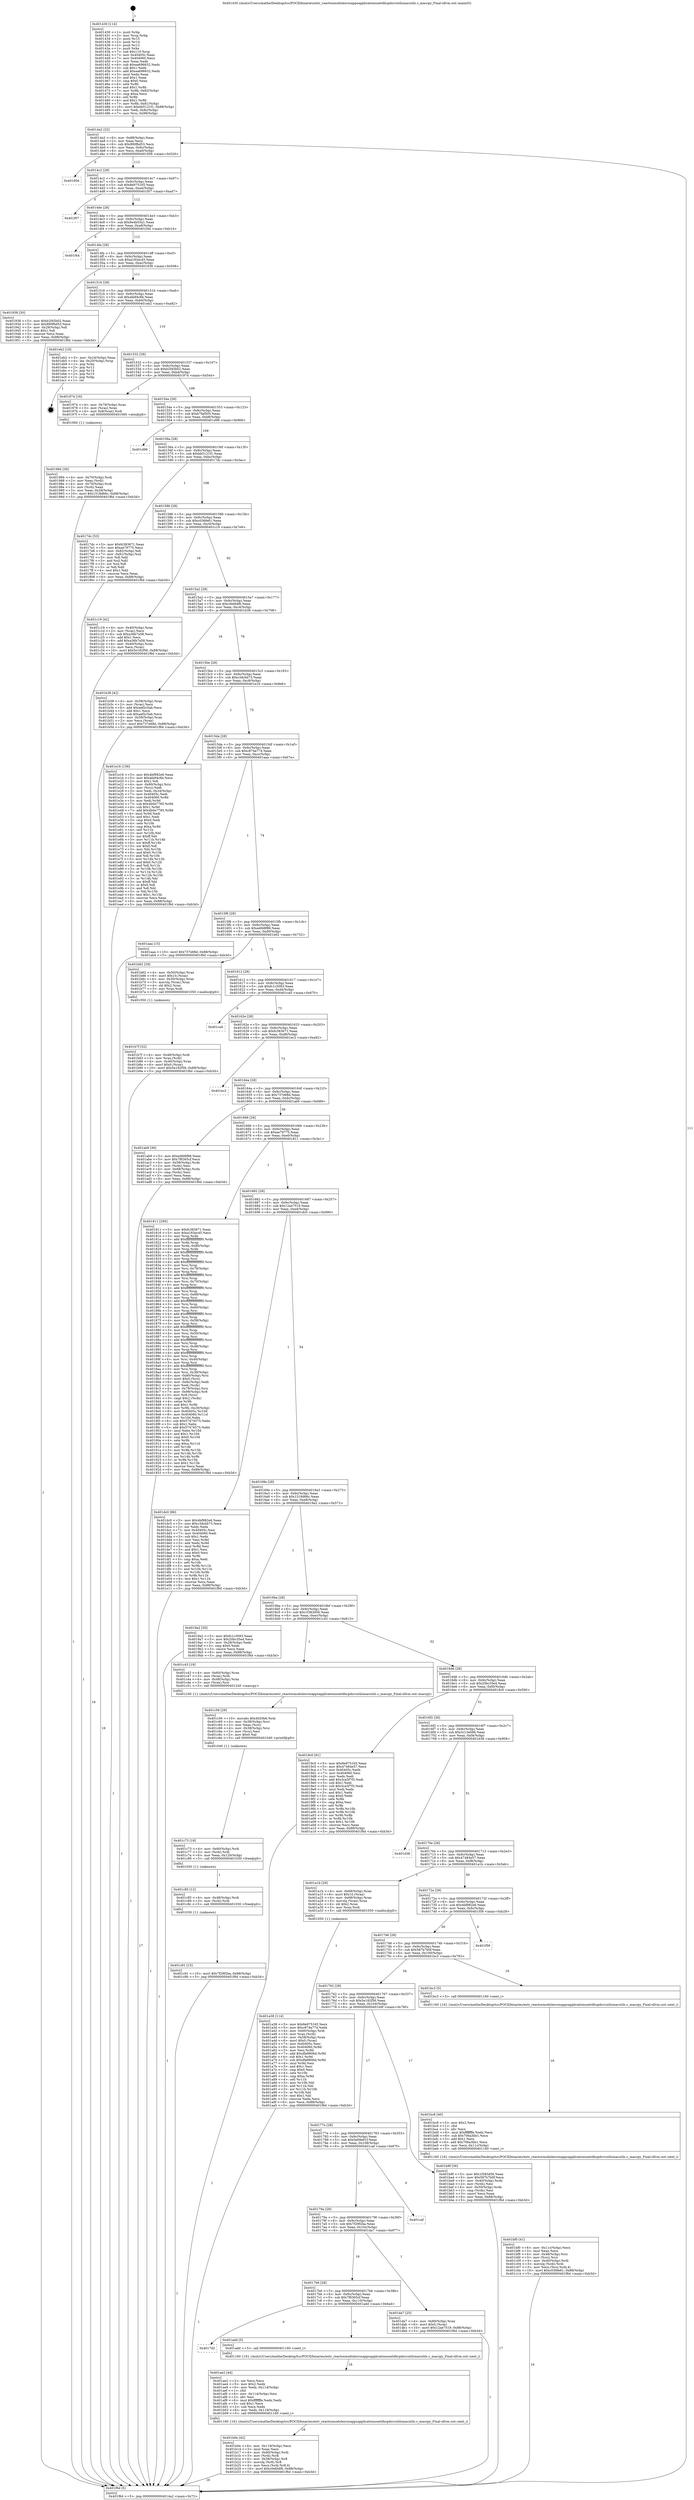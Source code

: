 digraph "0x401430" {
  label = "0x401430 (/mnt/c/Users/mathe/Desktop/tcc/POCII/binaries/extr_reactosmodulesrosappsapplicationsnetdhcpdsrcutilsmacutils.c_maccpy_Final-ollvm.out::main(0))"
  labelloc = "t"
  node[shape=record]

  Entry [label="",width=0.3,height=0.3,shape=circle,fillcolor=black,style=filled]
  "0x4014a2" [label="{
     0x4014a2 [32]\l
     | [instrs]\l
     &nbsp;&nbsp;0x4014a2 \<+6\>: mov -0x88(%rbp),%eax\l
     &nbsp;&nbsp;0x4014a8 \<+2\>: mov %eax,%ecx\l
     &nbsp;&nbsp;0x4014aa \<+6\>: sub $0x890fbd53,%ecx\l
     &nbsp;&nbsp;0x4014b0 \<+6\>: mov %eax,-0x9c(%rbp)\l
     &nbsp;&nbsp;0x4014b6 \<+6\>: mov %ecx,-0xa0(%rbp)\l
     &nbsp;&nbsp;0x4014bc \<+6\>: je 0000000000401956 \<main+0x526\>\l
  }"]
  "0x401956" [label="{
     0x401956\l
  }", style=dashed]
  "0x4014c2" [label="{
     0x4014c2 [28]\l
     | [instrs]\l
     &nbsp;&nbsp;0x4014c2 \<+5\>: jmp 00000000004014c7 \<main+0x97\>\l
     &nbsp;&nbsp;0x4014c7 \<+6\>: mov -0x9c(%rbp),%eax\l
     &nbsp;&nbsp;0x4014cd \<+5\>: sub $0x8e975165,%eax\l
     &nbsp;&nbsp;0x4014d2 \<+6\>: mov %eax,-0xa4(%rbp)\l
     &nbsp;&nbsp;0x4014d8 \<+6\>: je 0000000000401f07 \<main+0xad7\>\l
  }"]
  Exit [label="",width=0.3,height=0.3,shape=circle,fillcolor=black,style=filled,peripheries=2]
  "0x401f07" [label="{
     0x401f07\l
  }", style=dashed]
  "0x4014de" [label="{
     0x4014de [28]\l
     | [instrs]\l
     &nbsp;&nbsp;0x4014de \<+5\>: jmp 00000000004014e3 \<main+0xb3\>\l
     &nbsp;&nbsp;0x4014e3 \<+6\>: mov -0x9c(%rbp),%eax\l
     &nbsp;&nbsp;0x4014e9 \<+5\>: sub $0x9e4b55a1,%eax\l
     &nbsp;&nbsp;0x4014ee \<+6\>: mov %eax,-0xa8(%rbp)\l
     &nbsp;&nbsp;0x4014f4 \<+6\>: je 0000000000401f44 \<main+0xb14\>\l
  }"]
  "0x401c91" [label="{
     0x401c91 [15]\l
     | [instrs]\l
     &nbsp;&nbsp;0x401c91 \<+10\>: movl $0x7f29f2ba,-0x88(%rbp)\l
     &nbsp;&nbsp;0x401c9b \<+5\>: jmp 0000000000401f6d \<main+0xb3d\>\l
  }"]
  "0x401f44" [label="{
     0x401f44\l
  }", style=dashed]
  "0x4014fa" [label="{
     0x4014fa [28]\l
     | [instrs]\l
     &nbsp;&nbsp;0x4014fa \<+5\>: jmp 00000000004014ff \<main+0xcf\>\l
     &nbsp;&nbsp;0x4014ff \<+6\>: mov -0x9c(%rbp),%eax\l
     &nbsp;&nbsp;0x401505 \<+5\>: sub $0xa183ac45,%eax\l
     &nbsp;&nbsp;0x40150a \<+6\>: mov %eax,-0xac(%rbp)\l
     &nbsp;&nbsp;0x401510 \<+6\>: je 0000000000401938 \<main+0x508\>\l
  }"]
  "0x401c85" [label="{
     0x401c85 [12]\l
     | [instrs]\l
     &nbsp;&nbsp;0x401c85 \<+4\>: mov -0x48(%rbp),%rdi\l
     &nbsp;&nbsp;0x401c89 \<+3\>: mov (%rdi),%rdi\l
     &nbsp;&nbsp;0x401c8c \<+5\>: call 0000000000401030 \<free@plt\>\l
     | [calls]\l
     &nbsp;&nbsp;0x401030 \{1\} (unknown)\l
  }"]
  "0x401938" [label="{
     0x401938 [30]\l
     | [instrs]\l
     &nbsp;&nbsp;0x401938 \<+5\>: mov $0xb2f45b02,%eax\l
     &nbsp;&nbsp;0x40193d \<+5\>: mov $0x890fbd53,%ecx\l
     &nbsp;&nbsp;0x401942 \<+3\>: mov -0x29(%rbp),%dl\l
     &nbsp;&nbsp;0x401945 \<+3\>: test $0x1,%dl\l
     &nbsp;&nbsp;0x401948 \<+3\>: cmovne %ecx,%eax\l
     &nbsp;&nbsp;0x40194b \<+6\>: mov %eax,-0x88(%rbp)\l
     &nbsp;&nbsp;0x401951 \<+5\>: jmp 0000000000401f6d \<main+0xb3d\>\l
  }"]
  "0x401516" [label="{
     0x401516 [28]\l
     | [instrs]\l
     &nbsp;&nbsp;0x401516 \<+5\>: jmp 000000000040151b \<main+0xeb\>\l
     &nbsp;&nbsp;0x40151b \<+6\>: mov -0x9c(%rbp),%eax\l
     &nbsp;&nbsp;0x401521 \<+5\>: sub $0xafa94c6b,%eax\l
     &nbsp;&nbsp;0x401526 \<+6\>: mov %eax,-0xb0(%rbp)\l
     &nbsp;&nbsp;0x40152c \<+6\>: je 0000000000401eb2 \<main+0xa82\>\l
  }"]
  "0x401c73" [label="{
     0x401c73 [18]\l
     | [instrs]\l
     &nbsp;&nbsp;0x401c73 \<+4\>: mov -0x60(%rbp),%rdi\l
     &nbsp;&nbsp;0x401c77 \<+3\>: mov (%rdi),%rdi\l
     &nbsp;&nbsp;0x401c7a \<+6\>: mov %eax,-0x120(%rbp)\l
     &nbsp;&nbsp;0x401c80 \<+5\>: call 0000000000401030 \<free@plt\>\l
     | [calls]\l
     &nbsp;&nbsp;0x401030 \{1\} (unknown)\l
  }"]
  "0x401eb2" [label="{
     0x401eb2 [16]\l
     | [instrs]\l
     &nbsp;&nbsp;0x401eb2 \<+3\>: mov -0x24(%rbp),%eax\l
     &nbsp;&nbsp;0x401eb5 \<+4\>: lea -0x20(%rbp),%rsp\l
     &nbsp;&nbsp;0x401eb9 \<+1\>: pop %rbx\l
     &nbsp;&nbsp;0x401eba \<+2\>: pop %r12\l
     &nbsp;&nbsp;0x401ebc \<+2\>: pop %r14\l
     &nbsp;&nbsp;0x401ebe \<+2\>: pop %r15\l
     &nbsp;&nbsp;0x401ec0 \<+1\>: pop %rbp\l
     &nbsp;&nbsp;0x401ec1 \<+1\>: ret\l
  }"]
  "0x401532" [label="{
     0x401532 [28]\l
     | [instrs]\l
     &nbsp;&nbsp;0x401532 \<+5\>: jmp 0000000000401537 \<main+0x107\>\l
     &nbsp;&nbsp;0x401537 \<+6\>: mov -0x9c(%rbp),%eax\l
     &nbsp;&nbsp;0x40153d \<+5\>: sub $0xb2f45b02,%eax\l
     &nbsp;&nbsp;0x401542 \<+6\>: mov %eax,-0xb4(%rbp)\l
     &nbsp;&nbsp;0x401548 \<+6\>: je 0000000000401974 \<main+0x544\>\l
  }"]
  "0x401c56" [label="{
     0x401c56 [29]\l
     | [instrs]\l
     &nbsp;&nbsp;0x401c56 \<+10\>: movabs $0x4020b6,%rdi\l
     &nbsp;&nbsp;0x401c60 \<+4\>: mov -0x38(%rbp),%rsi\l
     &nbsp;&nbsp;0x401c64 \<+2\>: mov %eax,(%rsi)\l
     &nbsp;&nbsp;0x401c66 \<+4\>: mov -0x38(%rbp),%rsi\l
     &nbsp;&nbsp;0x401c6a \<+2\>: mov (%rsi),%esi\l
     &nbsp;&nbsp;0x401c6c \<+2\>: mov $0x0,%al\l
     &nbsp;&nbsp;0x401c6e \<+5\>: call 0000000000401040 \<printf@plt\>\l
     | [calls]\l
     &nbsp;&nbsp;0x401040 \{1\} (unknown)\l
  }"]
  "0x401974" [label="{
     0x401974 [16]\l
     | [instrs]\l
     &nbsp;&nbsp;0x401974 \<+4\>: mov -0x78(%rbp),%rax\l
     &nbsp;&nbsp;0x401978 \<+3\>: mov (%rax),%rax\l
     &nbsp;&nbsp;0x40197b \<+4\>: mov 0x8(%rax),%rdi\l
     &nbsp;&nbsp;0x40197f \<+5\>: call 0000000000401060 \<atoi@plt\>\l
     | [calls]\l
     &nbsp;&nbsp;0x401060 \{1\} (unknown)\l
  }"]
  "0x40154e" [label="{
     0x40154e [28]\l
     | [instrs]\l
     &nbsp;&nbsp;0x40154e \<+5\>: jmp 0000000000401553 \<main+0x123\>\l
     &nbsp;&nbsp;0x401553 \<+6\>: mov -0x9c(%rbp),%eax\l
     &nbsp;&nbsp;0x401559 \<+5\>: sub $0xb7faf505,%eax\l
     &nbsp;&nbsp;0x40155e \<+6\>: mov %eax,-0xb8(%rbp)\l
     &nbsp;&nbsp;0x401564 \<+6\>: je 0000000000401d98 \<main+0x968\>\l
  }"]
  "0x401bf0" [label="{
     0x401bf0 [41]\l
     | [instrs]\l
     &nbsp;&nbsp;0x401bf0 \<+6\>: mov -0x11c(%rbp),%ecx\l
     &nbsp;&nbsp;0x401bf6 \<+3\>: imul %eax,%ecx\l
     &nbsp;&nbsp;0x401bf9 \<+4\>: mov -0x48(%rbp),%rsi\l
     &nbsp;&nbsp;0x401bfd \<+3\>: mov (%rsi),%rsi\l
     &nbsp;&nbsp;0x401c00 \<+4\>: mov -0x40(%rbp),%rdi\l
     &nbsp;&nbsp;0x401c04 \<+3\>: movslq (%rdi),%rdi\l
     &nbsp;&nbsp;0x401c07 \<+3\>: mov %ecx,(%rsi,%rdi,4)\l
     &nbsp;&nbsp;0x401c0a \<+10\>: movl $0xc036fe61,-0x88(%rbp)\l
     &nbsp;&nbsp;0x401c14 \<+5\>: jmp 0000000000401f6d \<main+0xb3d\>\l
  }"]
  "0x401d98" [label="{
     0x401d98\l
  }", style=dashed]
  "0x40156a" [label="{
     0x40156a [28]\l
     | [instrs]\l
     &nbsp;&nbsp;0x40156a \<+5\>: jmp 000000000040156f \<main+0x13f\>\l
     &nbsp;&nbsp;0x40156f \<+6\>: mov -0x9c(%rbp),%eax\l
     &nbsp;&nbsp;0x401575 \<+5\>: sub $0xbb5121f1,%eax\l
     &nbsp;&nbsp;0x40157a \<+6\>: mov %eax,-0xbc(%rbp)\l
     &nbsp;&nbsp;0x401580 \<+6\>: je 00000000004017dc \<main+0x3ac\>\l
  }"]
  "0x401bc8" [label="{
     0x401bc8 [40]\l
     | [instrs]\l
     &nbsp;&nbsp;0x401bc8 \<+5\>: mov $0x2,%ecx\l
     &nbsp;&nbsp;0x401bcd \<+1\>: cltd\l
     &nbsp;&nbsp;0x401bce \<+2\>: idiv %ecx\l
     &nbsp;&nbsp;0x401bd0 \<+6\>: imul $0xfffffffe,%edx,%ecx\l
     &nbsp;&nbsp;0x401bd6 \<+6\>: sub $0x706a3bb1,%ecx\l
     &nbsp;&nbsp;0x401bdc \<+3\>: add $0x1,%ecx\l
     &nbsp;&nbsp;0x401bdf \<+6\>: add $0x706a3bb1,%ecx\l
     &nbsp;&nbsp;0x401be5 \<+6\>: mov %ecx,-0x11c(%rbp)\l
     &nbsp;&nbsp;0x401beb \<+5\>: call 0000000000401160 \<next_i\>\l
     | [calls]\l
     &nbsp;&nbsp;0x401160 \{16\} (/mnt/c/Users/mathe/Desktop/tcc/POCII/binaries/extr_reactosmodulesrosappsapplicationsnetdhcpdsrcutilsmacutils.c_maccpy_Final-ollvm.out::next_i)\l
  }"]
  "0x4017dc" [label="{
     0x4017dc [53]\l
     | [instrs]\l
     &nbsp;&nbsp;0x4017dc \<+5\>: mov $0xfc383671,%eax\l
     &nbsp;&nbsp;0x4017e1 \<+5\>: mov $0xae79775,%ecx\l
     &nbsp;&nbsp;0x4017e6 \<+6\>: mov -0x82(%rbp),%dl\l
     &nbsp;&nbsp;0x4017ec \<+7\>: mov -0x81(%rbp),%sil\l
     &nbsp;&nbsp;0x4017f3 \<+3\>: mov %dl,%dil\l
     &nbsp;&nbsp;0x4017f6 \<+3\>: and %sil,%dil\l
     &nbsp;&nbsp;0x4017f9 \<+3\>: xor %sil,%dl\l
     &nbsp;&nbsp;0x4017fc \<+3\>: or %dl,%dil\l
     &nbsp;&nbsp;0x4017ff \<+4\>: test $0x1,%dil\l
     &nbsp;&nbsp;0x401803 \<+3\>: cmovne %ecx,%eax\l
     &nbsp;&nbsp;0x401806 \<+6\>: mov %eax,-0x88(%rbp)\l
     &nbsp;&nbsp;0x40180c \<+5\>: jmp 0000000000401f6d \<main+0xb3d\>\l
  }"]
  "0x401586" [label="{
     0x401586 [28]\l
     | [instrs]\l
     &nbsp;&nbsp;0x401586 \<+5\>: jmp 000000000040158b \<main+0x15b\>\l
     &nbsp;&nbsp;0x40158b \<+6\>: mov -0x9c(%rbp),%eax\l
     &nbsp;&nbsp;0x401591 \<+5\>: sub $0xc036fe61,%eax\l
     &nbsp;&nbsp;0x401596 \<+6\>: mov %eax,-0xc0(%rbp)\l
     &nbsp;&nbsp;0x40159c \<+6\>: je 0000000000401c19 \<main+0x7e9\>\l
  }"]
  "0x401f6d" [label="{
     0x401f6d [5]\l
     | [instrs]\l
     &nbsp;&nbsp;0x401f6d \<+5\>: jmp 00000000004014a2 \<main+0x72\>\l
  }"]
  "0x401430" [label="{
     0x401430 [114]\l
     | [instrs]\l
     &nbsp;&nbsp;0x401430 \<+1\>: push %rbp\l
     &nbsp;&nbsp;0x401431 \<+3\>: mov %rsp,%rbp\l
     &nbsp;&nbsp;0x401434 \<+2\>: push %r15\l
     &nbsp;&nbsp;0x401436 \<+2\>: push %r14\l
     &nbsp;&nbsp;0x401438 \<+2\>: push %r12\l
     &nbsp;&nbsp;0x40143a \<+1\>: push %rbx\l
     &nbsp;&nbsp;0x40143b \<+7\>: sub $0x110,%rsp\l
     &nbsp;&nbsp;0x401442 \<+7\>: mov 0x40405c,%eax\l
     &nbsp;&nbsp;0x401449 \<+7\>: mov 0x404060,%ecx\l
     &nbsp;&nbsp;0x401450 \<+2\>: mov %eax,%edx\l
     &nbsp;&nbsp;0x401452 \<+6\>: sub $0xea696632,%edx\l
     &nbsp;&nbsp;0x401458 \<+3\>: sub $0x1,%edx\l
     &nbsp;&nbsp;0x40145b \<+6\>: add $0xea696632,%edx\l
     &nbsp;&nbsp;0x401461 \<+3\>: imul %edx,%eax\l
     &nbsp;&nbsp;0x401464 \<+3\>: and $0x1,%eax\l
     &nbsp;&nbsp;0x401467 \<+3\>: cmp $0x0,%eax\l
     &nbsp;&nbsp;0x40146a \<+4\>: sete %r8b\l
     &nbsp;&nbsp;0x40146e \<+4\>: and $0x1,%r8b\l
     &nbsp;&nbsp;0x401472 \<+7\>: mov %r8b,-0x82(%rbp)\l
     &nbsp;&nbsp;0x401479 \<+3\>: cmp $0xa,%ecx\l
     &nbsp;&nbsp;0x40147c \<+4\>: setl %r8b\l
     &nbsp;&nbsp;0x401480 \<+4\>: and $0x1,%r8b\l
     &nbsp;&nbsp;0x401484 \<+7\>: mov %r8b,-0x81(%rbp)\l
     &nbsp;&nbsp;0x40148b \<+10\>: movl $0xbb5121f1,-0x88(%rbp)\l
     &nbsp;&nbsp;0x401495 \<+6\>: mov %edi,-0x8c(%rbp)\l
     &nbsp;&nbsp;0x40149b \<+7\>: mov %rsi,-0x98(%rbp)\l
  }"]
  "0x401b7f" [label="{
     0x401b7f [32]\l
     | [instrs]\l
     &nbsp;&nbsp;0x401b7f \<+4\>: mov -0x48(%rbp),%rdi\l
     &nbsp;&nbsp;0x401b83 \<+3\>: mov %rax,(%rdi)\l
     &nbsp;&nbsp;0x401b86 \<+4\>: mov -0x40(%rbp),%rax\l
     &nbsp;&nbsp;0x401b8a \<+6\>: movl $0x0,(%rax)\l
     &nbsp;&nbsp;0x401b90 \<+10\>: movl $0x5e182f56,-0x88(%rbp)\l
     &nbsp;&nbsp;0x401b9a \<+5\>: jmp 0000000000401f6d \<main+0xb3d\>\l
  }"]
  "0x401c19" [label="{
     0x401c19 [42]\l
     | [instrs]\l
     &nbsp;&nbsp;0x401c19 \<+4\>: mov -0x40(%rbp),%rax\l
     &nbsp;&nbsp;0x401c1d \<+2\>: mov (%rax),%ecx\l
     &nbsp;&nbsp;0x401c1f \<+6\>: sub $0xa36b7a58,%ecx\l
     &nbsp;&nbsp;0x401c25 \<+3\>: add $0x1,%ecx\l
     &nbsp;&nbsp;0x401c28 \<+6\>: add $0xa36b7a58,%ecx\l
     &nbsp;&nbsp;0x401c2e \<+4\>: mov -0x40(%rbp),%rax\l
     &nbsp;&nbsp;0x401c32 \<+2\>: mov %ecx,(%rax)\l
     &nbsp;&nbsp;0x401c34 \<+10\>: movl $0x5e182f56,-0x88(%rbp)\l
     &nbsp;&nbsp;0x401c3e \<+5\>: jmp 0000000000401f6d \<main+0xb3d\>\l
  }"]
  "0x4015a2" [label="{
     0x4015a2 [28]\l
     | [instrs]\l
     &nbsp;&nbsp;0x4015a2 \<+5\>: jmp 00000000004015a7 \<main+0x177\>\l
     &nbsp;&nbsp;0x4015a7 \<+6\>: mov -0x9c(%rbp),%eax\l
     &nbsp;&nbsp;0x4015ad \<+5\>: sub $0xc0efd4f6,%eax\l
     &nbsp;&nbsp;0x4015b2 \<+6\>: mov %eax,-0xc4(%rbp)\l
     &nbsp;&nbsp;0x4015b8 \<+6\>: je 0000000000401b38 \<main+0x708\>\l
  }"]
  "0x401b0e" [label="{
     0x401b0e [42]\l
     | [instrs]\l
     &nbsp;&nbsp;0x401b0e \<+6\>: mov -0x118(%rbp),%ecx\l
     &nbsp;&nbsp;0x401b14 \<+3\>: imul %eax,%ecx\l
     &nbsp;&nbsp;0x401b17 \<+4\>: mov -0x60(%rbp),%rdi\l
     &nbsp;&nbsp;0x401b1b \<+3\>: mov (%rdi),%rdi\l
     &nbsp;&nbsp;0x401b1e \<+4\>: mov -0x58(%rbp),%r8\l
     &nbsp;&nbsp;0x401b22 \<+3\>: movslq (%r8),%r8\l
     &nbsp;&nbsp;0x401b25 \<+4\>: mov %ecx,(%rdi,%r8,4)\l
     &nbsp;&nbsp;0x401b29 \<+10\>: movl $0xc0efd4f6,-0x88(%rbp)\l
     &nbsp;&nbsp;0x401b33 \<+5\>: jmp 0000000000401f6d \<main+0xb3d\>\l
  }"]
  "0x401b38" [label="{
     0x401b38 [42]\l
     | [instrs]\l
     &nbsp;&nbsp;0x401b38 \<+4\>: mov -0x58(%rbp),%rax\l
     &nbsp;&nbsp;0x401b3c \<+2\>: mov (%rax),%ecx\l
     &nbsp;&nbsp;0x401b3e \<+6\>: add $0xaef2c5ab,%ecx\l
     &nbsp;&nbsp;0x401b44 \<+3\>: add $0x1,%ecx\l
     &nbsp;&nbsp;0x401b47 \<+6\>: sub $0xaef2c5ab,%ecx\l
     &nbsp;&nbsp;0x401b4d \<+4\>: mov -0x58(%rbp),%rax\l
     &nbsp;&nbsp;0x401b51 \<+2\>: mov %ecx,(%rax)\l
     &nbsp;&nbsp;0x401b53 \<+10\>: movl $0x737e68d,-0x88(%rbp)\l
     &nbsp;&nbsp;0x401b5d \<+5\>: jmp 0000000000401f6d \<main+0xb3d\>\l
  }"]
  "0x4015be" [label="{
     0x4015be [28]\l
     | [instrs]\l
     &nbsp;&nbsp;0x4015be \<+5\>: jmp 00000000004015c3 \<main+0x193\>\l
     &nbsp;&nbsp;0x4015c3 \<+6\>: mov -0x9c(%rbp),%eax\l
     &nbsp;&nbsp;0x4015c9 \<+5\>: sub $0xc3dcbb73,%eax\l
     &nbsp;&nbsp;0x4015ce \<+6\>: mov %eax,-0xc8(%rbp)\l
     &nbsp;&nbsp;0x4015d4 \<+6\>: je 0000000000401e16 \<main+0x9e6\>\l
  }"]
  "0x401ae2" [label="{
     0x401ae2 [44]\l
     | [instrs]\l
     &nbsp;&nbsp;0x401ae2 \<+2\>: xor %ecx,%ecx\l
     &nbsp;&nbsp;0x401ae4 \<+5\>: mov $0x2,%edx\l
     &nbsp;&nbsp;0x401ae9 \<+6\>: mov %edx,-0x114(%rbp)\l
     &nbsp;&nbsp;0x401aef \<+1\>: cltd\l
     &nbsp;&nbsp;0x401af0 \<+6\>: mov -0x114(%rbp),%esi\l
     &nbsp;&nbsp;0x401af6 \<+2\>: idiv %esi\l
     &nbsp;&nbsp;0x401af8 \<+6\>: imul $0xfffffffe,%edx,%edx\l
     &nbsp;&nbsp;0x401afe \<+3\>: sub $0x1,%ecx\l
     &nbsp;&nbsp;0x401b01 \<+2\>: sub %ecx,%edx\l
     &nbsp;&nbsp;0x401b03 \<+6\>: mov %edx,-0x118(%rbp)\l
     &nbsp;&nbsp;0x401b09 \<+5\>: call 0000000000401160 \<next_i\>\l
     | [calls]\l
     &nbsp;&nbsp;0x401160 \{16\} (/mnt/c/Users/mathe/Desktop/tcc/POCII/binaries/extr_reactosmodulesrosappsapplicationsnetdhcpdsrcutilsmacutils.c_maccpy_Final-ollvm.out::next_i)\l
  }"]
  "0x401e16" [label="{
     0x401e16 [156]\l
     | [instrs]\l
     &nbsp;&nbsp;0x401e16 \<+5\>: mov $0x4bf982e6,%eax\l
     &nbsp;&nbsp;0x401e1b \<+5\>: mov $0xafa94c6b,%ecx\l
     &nbsp;&nbsp;0x401e20 \<+2\>: mov $0x1,%dl\l
     &nbsp;&nbsp;0x401e22 \<+4\>: mov -0x80(%rbp),%rsi\l
     &nbsp;&nbsp;0x401e26 \<+2\>: mov (%rsi),%edi\l
     &nbsp;&nbsp;0x401e28 \<+3\>: mov %edi,-0x24(%rbp)\l
     &nbsp;&nbsp;0x401e2b \<+7\>: mov 0x40405c,%edi\l
     &nbsp;&nbsp;0x401e32 \<+8\>: mov 0x404060,%r8d\l
     &nbsp;&nbsp;0x401e3a \<+3\>: mov %edi,%r9d\l
     &nbsp;&nbsp;0x401e3d \<+7\>: sub $0x4b0e7785,%r9d\l
     &nbsp;&nbsp;0x401e44 \<+4\>: sub $0x1,%r9d\l
     &nbsp;&nbsp;0x401e48 \<+7\>: add $0x4b0e7785,%r9d\l
     &nbsp;&nbsp;0x401e4f \<+4\>: imul %r9d,%edi\l
     &nbsp;&nbsp;0x401e53 \<+3\>: and $0x1,%edi\l
     &nbsp;&nbsp;0x401e56 \<+3\>: cmp $0x0,%edi\l
     &nbsp;&nbsp;0x401e59 \<+4\>: sete %r10b\l
     &nbsp;&nbsp;0x401e5d \<+4\>: cmp $0xa,%r8d\l
     &nbsp;&nbsp;0x401e61 \<+4\>: setl %r11b\l
     &nbsp;&nbsp;0x401e65 \<+3\>: mov %r10b,%bl\l
     &nbsp;&nbsp;0x401e68 \<+3\>: xor $0xff,%bl\l
     &nbsp;&nbsp;0x401e6b \<+3\>: mov %r11b,%r14b\l
     &nbsp;&nbsp;0x401e6e \<+4\>: xor $0xff,%r14b\l
     &nbsp;&nbsp;0x401e72 \<+3\>: xor $0x0,%dl\l
     &nbsp;&nbsp;0x401e75 \<+3\>: mov %bl,%r15b\l
     &nbsp;&nbsp;0x401e78 \<+4\>: and $0x0,%r15b\l
     &nbsp;&nbsp;0x401e7c \<+3\>: and %dl,%r10b\l
     &nbsp;&nbsp;0x401e7f \<+3\>: mov %r14b,%r12b\l
     &nbsp;&nbsp;0x401e82 \<+4\>: and $0x0,%r12b\l
     &nbsp;&nbsp;0x401e86 \<+3\>: and %dl,%r11b\l
     &nbsp;&nbsp;0x401e89 \<+3\>: or %r10b,%r15b\l
     &nbsp;&nbsp;0x401e8c \<+3\>: or %r11b,%r12b\l
     &nbsp;&nbsp;0x401e8f \<+3\>: xor %r12b,%r15b\l
     &nbsp;&nbsp;0x401e92 \<+3\>: or %r14b,%bl\l
     &nbsp;&nbsp;0x401e95 \<+3\>: xor $0xff,%bl\l
     &nbsp;&nbsp;0x401e98 \<+3\>: or $0x0,%dl\l
     &nbsp;&nbsp;0x401e9b \<+2\>: and %dl,%bl\l
     &nbsp;&nbsp;0x401e9d \<+3\>: or %bl,%r15b\l
     &nbsp;&nbsp;0x401ea0 \<+4\>: test $0x1,%r15b\l
     &nbsp;&nbsp;0x401ea4 \<+3\>: cmovne %ecx,%eax\l
     &nbsp;&nbsp;0x401ea7 \<+6\>: mov %eax,-0x88(%rbp)\l
     &nbsp;&nbsp;0x401ead \<+5\>: jmp 0000000000401f6d \<main+0xb3d\>\l
  }"]
  "0x4015da" [label="{
     0x4015da [28]\l
     | [instrs]\l
     &nbsp;&nbsp;0x4015da \<+5\>: jmp 00000000004015df \<main+0x1af\>\l
     &nbsp;&nbsp;0x4015df \<+6\>: mov -0x9c(%rbp),%eax\l
     &nbsp;&nbsp;0x4015e5 \<+5\>: sub $0xc874a774,%eax\l
     &nbsp;&nbsp;0x4015ea \<+6\>: mov %eax,-0xcc(%rbp)\l
     &nbsp;&nbsp;0x4015f0 \<+6\>: je 0000000000401aaa \<main+0x67a\>\l
  }"]
  "0x4017d2" [label="{
     0x4017d2\l
  }", style=dashed]
  "0x401aaa" [label="{
     0x401aaa [15]\l
     | [instrs]\l
     &nbsp;&nbsp;0x401aaa \<+10\>: movl $0x737e68d,-0x88(%rbp)\l
     &nbsp;&nbsp;0x401ab4 \<+5\>: jmp 0000000000401f6d \<main+0xb3d\>\l
  }"]
  "0x4015f6" [label="{
     0x4015f6 [28]\l
     | [instrs]\l
     &nbsp;&nbsp;0x4015f6 \<+5\>: jmp 00000000004015fb \<main+0x1cb\>\l
     &nbsp;&nbsp;0x4015fb \<+6\>: mov -0x9c(%rbp),%eax\l
     &nbsp;&nbsp;0x401601 \<+5\>: sub $0xedfd8f88,%eax\l
     &nbsp;&nbsp;0x401606 \<+6\>: mov %eax,-0xd0(%rbp)\l
     &nbsp;&nbsp;0x40160c \<+6\>: je 0000000000401b62 \<main+0x732\>\l
  }"]
  "0x401add" [label="{
     0x401add [5]\l
     | [instrs]\l
     &nbsp;&nbsp;0x401add \<+5\>: call 0000000000401160 \<next_i\>\l
     | [calls]\l
     &nbsp;&nbsp;0x401160 \{16\} (/mnt/c/Users/mathe/Desktop/tcc/POCII/binaries/extr_reactosmodulesrosappsapplicationsnetdhcpdsrcutilsmacutils.c_maccpy_Final-ollvm.out::next_i)\l
  }"]
  "0x401b62" [label="{
     0x401b62 [29]\l
     | [instrs]\l
     &nbsp;&nbsp;0x401b62 \<+4\>: mov -0x50(%rbp),%rax\l
     &nbsp;&nbsp;0x401b66 \<+6\>: movl $0x10,(%rax)\l
     &nbsp;&nbsp;0x401b6c \<+4\>: mov -0x50(%rbp),%rax\l
     &nbsp;&nbsp;0x401b70 \<+3\>: movslq (%rax),%rax\l
     &nbsp;&nbsp;0x401b73 \<+4\>: shl $0x2,%rax\l
     &nbsp;&nbsp;0x401b77 \<+3\>: mov %rax,%rdi\l
     &nbsp;&nbsp;0x401b7a \<+5\>: call 0000000000401050 \<malloc@plt\>\l
     | [calls]\l
     &nbsp;&nbsp;0x401050 \{1\} (unknown)\l
  }"]
  "0x401612" [label="{
     0x401612 [28]\l
     | [instrs]\l
     &nbsp;&nbsp;0x401612 \<+5\>: jmp 0000000000401617 \<main+0x1e7\>\l
     &nbsp;&nbsp;0x401617 \<+6\>: mov -0x9c(%rbp),%eax\l
     &nbsp;&nbsp;0x40161d \<+5\>: sub $0xfc1c3093,%eax\l
     &nbsp;&nbsp;0x401622 \<+6\>: mov %eax,-0xd4(%rbp)\l
     &nbsp;&nbsp;0x401628 \<+6\>: je 0000000000401ca0 \<main+0x870\>\l
  }"]
  "0x4017b6" [label="{
     0x4017b6 [28]\l
     | [instrs]\l
     &nbsp;&nbsp;0x4017b6 \<+5\>: jmp 00000000004017bb \<main+0x38b\>\l
     &nbsp;&nbsp;0x4017bb \<+6\>: mov -0x9c(%rbp),%eax\l
     &nbsp;&nbsp;0x4017c1 \<+5\>: sub $0x7f6365cf,%eax\l
     &nbsp;&nbsp;0x4017c6 \<+6\>: mov %eax,-0x110(%rbp)\l
     &nbsp;&nbsp;0x4017cc \<+6\>: je 0000000000401add \<main+0x6ad\>\l
  }"]
  "0x401ca0" [label="{
     0x401ca0\l
  }", style=dashed]
  "0x40162e" [label="{
     0x40162e [28]\l
     | [instrs]\l
     &nbsp;&nbsp;0x40162e \<+5\>: jmp 0000000000401633 \<main+0x203\>\l
     &nbsp;&nbsp;0x401633 \<+6\>: mov -0x9c(%rbp),%eax\l
     &nbsp;&nbsp;0x401639 \<+5\>: sub $0xfc383671,%eax\l
     &nbsp;&nbsp;0x40163e \<+6\>: mov %eax,-0xd8(%rbp)\l
     &nbsp;&nbsp;0x401644 \<+6\>: je 0000000000401ec2 \<main+0xa92\>\l
  }"]
  "0x401da7" [label="{
     0x401da7 [25]\l
     | [instrs]\l
     &nbsp;&nbsp;0x401da7 \<+4\>: mov -0x80(%rbp),%rax\l
     &nbsp;&nbsp;0x401dab \<+6\>: movl $0x0,(%rax)\l
     &nbsp;&nbsp;0x401db1 \<+10\>: movl $0x12ae7519,-0x88(%rbp)\l
     &nbsp;&nbsp;0x401dbb \<+5\>: jmp 0000000000401f6d \<main+0xb3d\>\l
  }"]
  "0x401ec2" [label="{
     0x401ec2\l
  }", style=dashed]
  "0x40164a" [label="{
     0x40164a [28]\l
     | [instrs]\l
     &nbsp;&nbsp;0x40164a \<+5\>: jmp 000000000040164f \<main+0x21f\>\l
     &nbsp;&nbsp;0x40164f \<+6\>: mov -0x9c(%rbp),%eax\l
     &nbsp;&nbsp;0x401655 \<+5\>: sub $0x737e68d,%eax\l
     &nbsp;&nbsp;0x40165a \<+6\>: mov %eax,-0xdc(%rbp)\l
     &nbsp;&nbsp;0x401660 \<+6\>: je 0000000000401ab9 \<main+0x689\>\l
  }"]
  "0x40179a" [label="{
     0x40179a [28]\l
     | [instrs]\l
     &nbsp;&nbsp;0x40179a \<+5\>: jmp 000000000040179f \<main+0x36f\>\l
     &nbsp;&nbsp;0x40179f \<+6\>: mov -0x9c(%rbp),%eax\l
     &nbsp;&nbsp;0x4017a5 \<+5\>: sub $0x7f29f2ba,%eax\l
     &nbsp;&nbsp;0x4017aa \<+6\>: mov %eax,-0x10c(%rbp)\l
     &nbsp;&nbsp;0x4017b0 \<+6\>: je 0000000000401da7 \<main+0x977\>\l
  }"]
  "0x401ab9" [label="{
     0x401ab9 [36]\l
     | [instrs]\l
     &nbsp;&nbsp;0x401ab9 \<+5\>: mov $0xedfd8f88,%eax\l
     &nbsp;&nbsp;0x401abe \<+5\>: mov $0x7f6365cf,%ecx\l
     &nbsp;&nbsp;0x401ac3 \<+4\>: mov -0x58(%rbp),%rdx\l
     &nbsp;&nbsp;0x401ac7 \<+2\>: mov (%rdx),%esi\l
     &nbsp;&nbsp;0x401ac9 \<+4\>: mov -0x68(%rbp),%rdx\l
     &nbsp;&nbsp;0x401acd \<+2\>: cmp (%rdx),%esi\l
     &nbsp;&nbsp;0x401acf \<+3\>: cmovl %ecx,%eax\l
     &nbsp;&nbsp;0x401ad2 \<+6\>: mov %eax,-0x88(%rbp)\l
     &nbsp;&nbsp;0x401ad8 \<+5\>: jmp 0000000000401f6d \<main+0xb3d\>\l
  }"]
  "0x401666" [label="{
     0x401666 [28]\l
     | [instrs]\l
     &nbsp;&nbsp;0x401666 \<+5\>: jmp 000000000040166b \<main+0x23b\>\l
     &nbsp;&nbsp;0x40166b \<+6\>: mov -0x9c(%rbp),%eax\l
     &nbsp;&nbsp;0x401671 \<+5\>: sub $0xae79775,%eax\l
     &nbsp;&nbsp;0x401676 \<+6\>: mov %eax,-0xe0(%rbp)\l
     &nbsp;&nbsp;0x40167c \<+6\>: je 0000000000401811 \<main+0x3e1\>\l
  }"]
  "0x401caf" [label="{
     0x401caf\l
  }", style=dashed]
  "0x401811" [label="{
     0x401811 [295]\l
     | [instrs]\l
     &nbsp;&nbsp;0x401811 \<+5\>: mov $0xfc383671,%eax\l
     &nbsp;&nbsp;0x401816 \<+5\>: mov $0xa183ac45,%ecx\l
     &nbsp;&nbsp;0x40181b \<+3\>: mov %rsp,%rdx\l
     &nbsp;&nbsp;0x40181e \<+4\>: add $0xfffffffffffffff0,%rdx\l
     &nbsp;&nbsp;0x401822 \<+3\>: mov %rdx,%rsp\l
     &nbsp;&nbsp;0x401825 \<+4\>: mov %rdx,-0x80(%rbp)\l
     &nbsp;&nbsp;0x401829 \<+3\>: mov %rsp,%rdx\l
     &nbsp;&nbsp;0x40182c \<+4\>: add $0xfffffffffffffff0,%rdx\l
     &nbsp;&nbsp;0x401830 \<+3\>: mov %rdx,%rsp\l
     &nbsp;&nbsp;0x401833 \<+3\>: mov %rsp,%rsi\l
     &nbsp;&nbsp;0x401836 \<+4\>: add $0xfffffffffffffff0,%rsi\l
     &nbsp;&nbsp;0x40183a \<+3\>: mov %rsi,%rsp\l
     &nbsp;&nbsp;0x40183d \<+4\>: mov %rsi,-0x78(%rbp)\l
     &nbsp;&nbsp;0x401841 \<+3\>: mov %rsp,%rsi\l
     &nbsp;&nbsp;0x401844 \<+4\>: add $0xfffffffffffffff0,%rsi\l
     &nbsp;&nbsp;0x401848 \<+3\>: mov %rsi,%rsp\l
     &nbsp;&nbsp;0x40184b \<+4\>: mov %rsi,-0x70(%rbp)\l
     &nbsp;&nbsp;0x40184f \<+3\>: mov %rsp,%rsi\l
     &nbsp;&nbsp;0x401852 \<+4\>: add $0xfffffffffffffff0,%rsi\l
     &nbsp;&nbsp;0x401856 \<+3\>: mov %rsi,%rsp\l
     &nbsp;&nbsp;0x401859 \<+4\>: mov %rsi,-0x68(%rbp)\l
     &nbsp;&nbsp;0x40185d \<+3\>: mov %rsp,%rsi\l
     &nbsp;&nbsp;0x401860 \<+4\>: add $0xfffffffffffffff0,%rsi\l
     &nbsp;&nbsp;0x401864 \<+3\>: mov %rsi,%rsp\l
     &nbsp;&nbsp;0x401867 \<+4\>: mov %rsi,-0x60(%rbp)\l
     &nbsp;&nbsp;0x40186b \<+3\>: mov %rsp,%rsi\l
     &nbsp;&nbsp;0x40186e \<+4\>: add $0xfffffffffffffff0,%rsi\l
     &nbsp;&nbsp;0x401872 \<+3\>: mov %rsi,%rsp\l
     &nbsp;&nbsp;0x401875 \<+4\>: mov %rsi,-0x58(%rbp)\l
     &nbsp;&nbsp;0x401879 \<+3\>: mov %rsp,%rsi\l
     &nbsp;&nbsp;0x40187c \<+4\>: add $0xfffffffffffffff0,%rsi\l
     &nbsp;&nbsp;0x401880 \<+3\>: mov %rsi,%rsp\l
     &nbsp;&nbsp;0x401883 \<+4\>: mov %rsi,-0x50(%rbp)\l
     &nbsp;&nbsp;0x401887 \<+3\>: mov %rsp,%rsi\l
     &nbsp;&nbsp;0x40188a \<+4\>: add $0xfffffffffffffff0,%rsi\l
     &nbsp;&nbsp;0x40188e \<+3\>: mov %rsi,%rsp\l
     &nbsp;&nbsp;0x401891 \<+4\>: mov %rsi,-0x48(%rbp)\l
     &nbsp;&nbsp;0x401895 \<+3\>: mov %rsp,%rsi\l
     &nbsp;&nbsp;0x401898 \<+4\>: add $0xfffffffffffffff0,%rsi\l
     &nbsp;&nbsp;0x40189c \<+3\>: mov %rsi,%rsp\l
     &nbsp;&nbsp;0x40189f \<+4\>: mov %rsi,-0x40(%rbp)\l
     &nbsp;&nbsp;0x4018a3 \<+3\>: mov %rsp,%rsi\l
     &nbsp;&nbsp;0x4018a6 \<+4\>: add $0xfffffffffffffff0,%rsi\l
     &nbsp;&nbsp;0x4018aa \<+3\>: mov %rsi,%rsp\l
     &nbsp;&nbsp;0x4018ad \<+4\>: mov %rsi,-0x38(%rbp)\l
     &nbsp;&nbsp;0x4018b1 \<+4\>: mov -0x80(%rbp),%rsi\l
     &nbsp;&nbsp;0x4018b5 \<+6\>: movl $0x0,(%rsi)\l
     &nbsp;&nbsp;0x4018bb \<+6\>: mov -0x8c(%rbp),%edi\l
     &nbsp;&nbsp;0x4018c1 \<+2\>: mov %edi,(%rdx)\l
     &nbsp;&nbsp;0x4018c3 \<+4\>: mov -0x78(%rbp),%rsi\l
     &nbsp;&nbsp;0x4018c7 \<+7\>: mov -0x98(%rbp),%r8\l
     &nbsp;&nbsp;0x4018ce \<+3\>: mov %r8,(%rsi)\l
     &nbsp;&nbsp;0x4018d1 \<+3\>: cmpl $0x2,(%rdx)\l
     &nbsp;&nbsp;0x4018d4 \<+4\>: setne %r9b\l
     &nbsp;&nbsp;0x4018d8 \<+4\>: and $0x1,%r9b\l
     &nbsp;&nbsp;0x4018dc \<+4\>: mov %r9b,-0x29(%rbp)\l
     &nbsp;&nbsp;0x4018e0 \<+8\>: mov 0x40405c,%r10d\l
     &nbsp;&nbsp;0x4018e8 \<+8\>: mov 0x404060,%r11d\l
     &nbsp;&nbsp;0x4018f0 \<+3\>: mov %r10d,%ebx\l
     &nbsp;&nbsp;0x4018f3 \<+6\>: sub $0x57474575,%ebx\l
     &nbsp;&nbsp;0x4018f9 \<+3\>: sub $0x1,%ebx\l
     &nbsp;&nbsp;0x4018fc \<+6\>: add $0x57474575,%ebx\l
     &nbsp;&nbsp;0x401902 \<+4\>: imul %ebx,%r10d\l
     &nbsp;&nbsp;0x401906 \<+4\>: and $0x1,%r10d\l
     &nbsp;&nbsp;0x40190a \<+4\>: cmp $0x0,%r10d\l
     &nbsp;&nbsp;0x40190e \<+4\>: sete %r9b\l
     &nbsp;&nbsp;0x401912 \<+4\>: cmp $0xa,%r11d\l
     &nbsp;&nbsp;0x401916 \<+4\>: setl %r14b\l
     &nbsp;&nbsp;0x40191a \<+3\>: mov %r9b,%r15b\l
     &nbsp;&nbsp;0x40191d \<+3\>: and %r14b,%r15b\l
     &nbsp;&nbsp;0x401920 \<+3\>: xor %r14b,%r9b\l
     &nbsp;&nbsp;0x401923 \<+3\>: or %r9b,%r15b\l
     &nbsp;&nbsp;0x401926 \<+4\>: test $0x1,%r15b\l
     &nbsp;&nbsp;0x40192a \<+3\>: cmovne %ecx,%eax\l
     &nbsp;&nbsp;0x40192d \<+6\>: mov %eax,-0x88(%rbp)\l
     &nbsp;&nbsp;0x401933 \<+5\>: jmp 0000000000401f6d \<main+0xb3d\>\l
  }"]
  "0x401682" [label="{
     0x401682 [28]\l
     | [instrs]\l
     &nbsp;&nbsp;0x401682 \<+5\>: jmp 0000000000401687 \<main+0x257\>\l
     &nbsp;&nbsp;0x401687 \<+6\>: mov -0x9c(%rbp),%eax\l
     &nbsp;&nbsp;0x40168d \<+5\>: sub $0x12ae7519,%eax\l
     &nbsp;&nbsp;0x401692 \<+6\>: mov %eax,-0xe4(%rbp)\l
     &nbsp;&nbsp;0x401698 \<+6\>: je 0000000000401dc0 \<main+0x990\>\l
  }"]
  "0x40177e" [label="{
     0x40177e [28]\l
     | [instrs]\l
     &nbsp;&nbsp;0x40177e \<+5\>: jmp 0000000000401783 \<main+0x353\>\l
     &nbsp;&nbsp;0x401783 \<+6\>: mov -0x9c(%rbp),%eax\l
     &nbsp;&nbsp;0x401789 \<+5\>: sub $0x5e69e81f,%eax\l
     &nbsp;&nbsp;0x40178e \<+6\>: mov %eax,-0x108(%rbp)\l
     &nbsp;&nbsp;0x401794 \<+6\>: je 0000000000401caf \<main+0x87f\>\l
  }"]
  "0x401984" [label="{
     0x401984 [30]\l
     | [instrs]\l
     &nbsp;&nbsp;0x401984 \<+4\>: mov -0x70(%rbp),%rdi\l
     &nbsp;&nbsp;0x401988 \<+2\>: mov %eax,(%rdi)\l
     &nbsp;&nbsp;0x40198a \<+4\>: mov -0x70(%rbp),%rdi\l
     &nbsp;&nbsp;0x40198e \<+2\>: mov (%rdi),%eax\l
     &nbsp;&nbsp;0x401990 \<+3\>: mov %eax,-0x28(%rbp)\l
     &nbsp;&nbsp;0x401993 \<+10\>: movl $0x1518d66c,-0x88(%rbp)\l
     &nbsp;&nbsp;0x40199d \<+5\>: jmp 0000000000401f6d \<main+0xb3d\>\l
  }"]
  "0x401b9f" [label="{
     0x401b9f [36]\l
     | [instrs]\l
     &nbsp;&nbsp;0x401b9f \<+5\>: mov $0x1f383d56,%eax\l
     &nbsp;&nbsp;0x401ba4 \<+5\>: mov $0x587b7b0f,%ecx\l
     &nbsp;&nbsp;0x401ba9 \<+4\>: mov -0x40(%rbp),%rdx\l
     &nbsp;&nbsp;0x401bad \<+2\>: mov (%rdx),%esi\l
     &nbsp;&nbsp;0x401baf \<+4\>: mov -0x50(%rbp),%rdx\l
     &nbsp;&nbsp;0x401bb3 \<+2\>: cmp (%rdx),%esi\l
     &nbsp;&nbsp;0x401bb5 \<+3\>: cmovl %ecx,%eax\l
     &nbsp;&nbsp;0x401bb8 \<+6\>: mov %eax,-0x88(%rbp)\l
     &nbsp;&nbsp;0x401bbe \<+5\>: jmp 0000000000401f6d \<main+0xb3d\>\l
  }"]
  "0x401dc0" [label="{
     0x401dc0 [86]\l
     | [instrs]\l
     &nbsp;&nbsp;0x401dc0 \<+5\>: mov $0x4bf982e6,%eax\l
     &nbsp;&nbsp;0x401dc5 \<+5\>: mov $0xc3dcbb73,%ecx\l
     &nbsp;&nbsp;0x401dca \<+2\>: xor %edx,%edx\l
     &nbsp;&nbsp;0x401dcc \<+7\>: mov 0x40405c,%esi\l
     &nbsp;&nbsp;0x401dd3 \<+7\>: mov 0x404060,%edi\l
     &nbsp;&nbsp;0x401dda \<+3\>: sub $0x1,%edx\l
     &nbsp;&nbsp;0x401ddd \<+3\>: mov %esi,%r8d\l
     &nbsp;&nbsp;0x401de0 \<+3\>: add %edx,%r8d\l
     &nbsp;&nbsp;0x401de3 \<+4\>: imul %r8d,%esi\l
     &nbsp;&nbsp;0x401de7 \<+3\>: and $0x1,%esi\l
     &nbsp;&nbsp;0x401dea \<+3\>: cmp $0x0,%esi\l
     &nbsp;&nbsp;0x401ded \<+4\>: sete %r9b\l
     &nbsp;&nbsp;0x401df1 \<+3\>: cmp $0xa,%edi\l
     &nbsp;&nbsp;0x401df4 \<+4\>: setl %r10b\l
     &nbsp;&nbsp;0x401df8 \<+3\>: mov %r9b,%r11b\l
     &nbsp;&nbsp;0x401dfb \<+3\>: and %r10b,%r11b\l
     &nbsp;&nbsp;0x401dfe \<+3\>: xor %r10b,%r9b\l
     &nbsp;&nbsp;0x401e01 \<+3\>: or %r9b,%r11b\l
     &nbsp;&nbsp;0x401e04 \<+4\>: test $0x1,%r11b\l
     &nbsp;&nbsp;0x401e08 \<+3\>: cmovne %ecx,%eax\l
     &nbsp;&nbsp;0x401e0b \<+6\>: mov %eax,-0x88(%rbp)\l
     &nbsp;&nbsp;0x401e11 \<+5\>: jmp 0000000000401f6d \<main+0xb3d\>\l
  }"]
  "0x40169e" [label="{
     0x40169e [28]\l
     | [instrs]\l
     &nbsp;&nbsp;0x40169e \<+5\>: jmp 00000000004016a3 \<main+0x273\>\l
     &nbsp;&nbsp;0x4016a3 \<+6\>: mov -0x9c(%rbp),%eax\l
     &nbsp;&nbsp;0x4016a9 \<+5\>: sub $0x1518d66c,%eax\l
     &nbsp;&nbsp;0x4016ae \<+6\>: mov %eax,-0xe8(%rbp)\l
     &nbsp;&nbsp;0x4016b4 \<+6\>: je 00000000004019a2 \<main+0x572\>\l
  }"]
  "0x401762" [label="{
     0x401762 [28]\l
     | [instrs]\l
     &nbsp;&nbsp;0x401762 \<+5\>: jmp 0000000000401767 \<main+0x337\>\l
     &nbsp;&nbsp;0x401767 \<+6\>: mov -0x9c(%rbp),%eax\l
     &nbsp;&nbsp;0x40176d \<+5\>: sub $0x5e182f56,%eax\l
     &nbsp;&nbsp;0x401772 \<+6\>: mov %eax,-0x104(%rbp)\l
     &nbsp;&nbsp;0x401778 \<+6\>: je 0000000000401b9f \<main+0x76f\>\l
  }"]
  "0x4019a2" [label="{
     0x4019a2 [30]\l
     | [instrs]\l
     &nbsp;&nbsp;0x4019a2 \<+5\>: mov $0xfc1c3093,%eax\l
     &nbsp;&nbsp;0x4019a7 \<+5\>: mov $0x20bc35e4,%ecx\l
     &nbsp;&nbsp;0x4019ac \<+3\>: mov -0x28(%rbp),%edx\l
     &nbsp;&nbsp;0x4019af \<+3\>: cmp $0x0,%edx\l
     &nbsp;&nbsp;0x4019b2 \<+3\>: cmove %ecx,%eax\l
     &nbsp;&nbsp;0x4019b5 \<+6\>: mov %eax,-0x88(%rbp)\l
     &nbsp;&nbsp;0x4019bb \<+5\>: jmp 0000000000401f6d \<main+0xb3d\>\l
  }"]
  "0x4016ba" [label="{
     0x4016ba [28]\l
     | [instrs]\l
     &nbsp;&nbsp;0x4016ba \<+5\>: jmp 00000000004016bf \<main+0x28f\>\l
     &nbsp;&nbsp;0x4016bf \<+6\>: mov -0x9c(%rbp),%eax\l
     &nbsp;&nbsp;0x4016c5 \<+5\>: sub $0x1f383d56,%eax\l
     &nbsp;&nbsp;0x4016ca \<+6\>: mov %eax,-0xec(%rbp)\l
     &nbsp;&nbsp;0x4016d0 \<+6\>: je 0000000000401c43 \<main+0x813\>\l
  }"]
  "0x401bc3" [label="{
     0x401bc3 [5]\l
     | [instrs]\l
     &nbsp;&nbsp;0x401bc3 \<+5\>: call 0000000000401160 \<next_i\>\l
     | [calls]\l
     &nbsp;&nbsp;0x401160 \{16\} (/mnt/c/Users/mathe/Desktop/tcc/POCII/binaries/extr_reactosmodulesrosappsapplicationsnetdhcpdsrcutilsmacutils.c_maccpy_Final-ollvm.out::next_i)\l
  }"]
  "0x401c43" [label="{
     0x401c43 [19]\l
     | [instrs]\l
     &nbsp;&nbsp;0x401c43 \<+4\>: mov -0x60(%rbp),%rax\l
     &nbsp;&nbsp;0x401c47 \<+3\>: mov (%rax),%rdi\l
     &nbsp;&nbsp;0x401c4a \<+4\>: mov -0x48(%rbp),%rax\l
     &nbsp;&nbsp;0x401c4e \<+3\>: mov (%rax),%rsi\l
     &nbsp;&nbsp;0x401c51 \<+5\>: call 0000000000401240 \<maccpy\>\l
     | [calls]\l
     &nbsp;&nbsp;0x401240 \{1\} (/mnt/c/Users/mathe/Desktop/tcc/POCII/binaries/extr_reactosmodulesrosappsapplicationsnetdhcpdsrcutilsmacutils.c_maccpy_Final-ollvm.out::maccpy)\l
  }"]
  "0x4016d6" [label="{
     0x4016d6 [28]\l
     | [instrs]\l
     &nbsp;&nbsp;0x4016d6 \<+5\>: jmp 00000000004016db \<main+0x2ab\>\l
     &nbsp;&nbsp;0x4016db \<+6\>: mov -0x9c(%rbp),%eax\l
     &nbsp;&nbsp;0x4016e1 \<+5\>: sub $0x20bc35e4,%eax\l
     &nbsp;&nbsp;0x4016e6 \<+6\>: mov %eax,-0xf0(%rbp)\l
     &nbsp;&nbsp;0x4016ec \<+6\>: je 00000000004019c0 \<main+0x590\>\l
  }"]
  "0x401746" [label="{
     0x401746 [28]\l
     | [instrs]\l
     &nbsp;&nbsp;0x401746 \<+5\>: jmp 000000000040174b \<main+0x31b\>\l
     &nbsp;&nbsp;0x40174b \<+6\>: mov -0x9c(%rbp),%eax\l
     &nbsp;&nbsp;0x401751 \<+5\>: sub $0x587b7b0f,%eax\l
     &nbsp;&nbsp;0x401756 \<+6\>: mov %eax,-0x100(%rbp)\l
     &nbsp;&nbsp;0x40175c \<+6\>: je 0000000000401bc3 \<main+0x793\>\l
  }"]
  "0x4019c0" [label="{
     0x4019c0 [91]\l
     | [instrs]\l
     &nbsp;&nbsp;0x4019c0 \<+5\>: mov $0x8e975165,%eax\l
     &nbsp;&nbsp;0x4019c5 \<+5\>: mov $0x47484e57,%ecx\l
     &nbsp;&nbsp;0x4019ca \<+7\>: mov 0x40405c,%edx\l
     &nbsp;&nbsp;0x4019d1 \<+7\>: mov 0x404060,%esi\l
     &nbsp;&nbsp;0x4019d8 \<+2\>: mov %edx,%edi\l
     &nbsp;&nbsp;0x4019da \<+6\>: add $0x3ca5f7f3,%edi\l
     &nbsp;&nbsp;0x4019e0 \<+3\>: sub $0x1,%edi\l
     &nbsp;&nbsp;0x4019e3 \<+6\>: sub $0x3ca5f7f3,%edi\l
     &nbsp;&nbsp;0x4019e9 \<+3\>: imul %edi,%edx\l
     &nbsp;&nbsp;0x4019ec \<+3\>: and $0x1,%edx\l
     &nbsp;&nbsp;0x4019ef \<+3\>: cmp $0x0,%edx\l
     &nbsp;&nbsp;0x4019f2 \<+4\>: sete %r8b\l
     &nbsp;&nbsp;0x4019f6 \<+3\>: cmp $0xa,%esi\l
     &nbsp;&nbsp;0x4019f9 \<+4\>: setl %r9b\l
     &nbsp;&nbsp;0x4019fd \<+3\>: mov %r8b,%r10b\l
     &nbsp;&nbsp;0x401a00 \<+3\>: and %r9b,%r10b\l
     &nbsp;&nbsp;0x401a03 \<+3\>: xor %r9b,%r8b\l
     &nbsp;&nbsp;0x401a06 \<+3\>: or %r8b,%r10b\l
     &nbsp;&nbsp;0x401a09 \<+4\>: test $0x1,%r10b\l
     &nbsp;&nbsp;0x401a0d \<+3\>: cmovne %ecx,%eax\l
     &nbsp;&nbsp;0x401a10 \<+6\>: mov %eax,-0x88(%rbp)\l
     &nbsp;&nbsp;0x401a16 \<+5\>: jmp 0000000000401f6d \<main+0xb3d\>\l
  }"]
  "0x4016f2" [label="{
     0x4016f2 [28]\l
     | [instrs]\l
     &nbsp;&nbsp;0x4016f2 \<+5\>: jmp 00000000004016f7 \<main+0x2c7\>\l
     &nbsp;&nbsp;0x4016f7 \<+6\>: mov -0x9c(%rbp),%eax\l
     &nbsp;&nbsp;0x4016fd \<+5\>: sub $0x3c13e696,%eax\l
     &nbsp;&nbsp;0x401702 \<+6\>: mov %eax,-0xf4(%rbp)\l
     &nbsp;&nbsp;0x401708 \<+6\>: je 0000000000401d38 \<main+0x908\>\l
  }"]
  "0x401f58" [label="{
     0x401f58\l
  }", style=dashed]
  "0x401d38" [label="{
     0x401d38\l
  }", style=dashed]
  "0x40170e" [label="{
     0x40170e [28]\l
     | [instrs]\l
     &nbsp;&nbsp;0x40170e \<+5\>: jmp 0000000000401713 \<main+0x2e3\>\l
     &nbsp;&nbsp;0x401713 \<+6\>: mov -0x9c(%rbp),%eax\l
     &nbsp;&nbsp;0x401719 \<+5\>: sub $0x47484e57,%eax\l
     &nbsp;&nbsp;0x40171e \<+6\>: mov %eax,-0xf8(%rbp)\l
     &nbsp;&nbsp;0x401724 \<+6\>: je 0000000000401a1b \<main+0x5eb\>\l
  }"]
  "0x401a38" [label="{
     0x401a38 [114]\l
     | [instrs]\l
     &nbsp;&nbsp;0x401a38 \<+5\>: mov $0x8e975165,%ecx\l
     &nbsp;&nbsp;0x401a3d \<+5\>: mov $0xc874a774,%edx\l
     &nbsp;&nbsp;0x401a42 \<+4\>: mov -0x60(%rbp),%rdi\l
     &nbsp;&nbsp;0x401a46 \<+3\>: mov %rax,(%rdi)\l
     &nbsp;&nbsp;0x401a49 \<+4\>: mov -0x58(%rbp),%rax\l
     &nbsp;&nbsp;0x401a4d \<+6\>: movl $0x0,(%rax)\l
     &nbsp;&nbsp;0x401a53 \<+7\>: mov 0x40405c,%esi\l
     &nbsp;&nbsp;0x401a5a \<+8\>: mov 0x404060,%r8d\l
     &nbsp;&nbsp;0x401a62 \<+3\>: mov %esi,%r9d\l
     &nbsp;&nbsp;0x401a65 \<+7\>: add $0xdfa9806d,%r9d\l
     &nbsp;&nbsp;0x401a6c \<+4\>: sub $0x1,%r9d\l
     &nbsp;&nbsp;0x401a70 \<+7\>: sub $0xdfa9806d,%r9d\l
     &nbsp;&nbsp;0x401a77 \<+4\>: imul %r9d,%esi\l
     &nbsp;&nbsp;0x401a7b \<+3\>: and $0x1,%esi\l
     &nbsp;&nbsp;0x401a7e \<+3\>: cmp $0x0,%esi\l
     &nbsp;&nbsp;0x401a81 \<+4\>: sete %r10b\l
     &nbsp;&nbsp;0x401a85 \<+4\>: cmp $0xa,%r8d\l
     &nbsp;&nbsp;0x401a89 \<+4\>: setl %r11b\l
     &nbsp;&nbsp;0x401a8d \<+3\>: mov %r10b,%bl\l
     &nbsp;&nbsp;0x401a90 \<+3\>: and %r11b,%bl\l
     &nbsp;&nbsp;0x401a93 \<+3\>: xor %r11b,%r10b\l
     &nbsp;&nbsp;0x401a96 \<+3\>: or %r10b,%bl\l
     &nbsp;&nbsp;0x401a99 \<+3\>: test $0x1,%bl\l
     &nbsp;&nbsp;0x401a9c \<+3\>: cmovne %edx,%ecx\l
     &nbsp;&nbsp;0x401a9f \<+6\>: mov %ecx,-0x88(%rbp)\l
     &nbsp;&nbsp;0x401aa5 \<+5\>: jmp 0000000000401f6d \<main+0xb3d\>\l
  }"]
  "0x401a1b" [label="{
     0x401a1b [29]\l
     | [instrs]\l
     &nbsp;&nbsp;0x401a1b \<+4\>: mov -0x68(%rbp),%rax\l
     &nbsp;&nbsp;0x401a1f \<+6\>: movl $0x10,(%rax)\l
     &nbsp;&nbsp;0x401a25 \<+4\>: mov -0x68(%rbp),%rax\l
     &nbsp;&nbsp;0x401a29 \<+3\>: movslq (%rax),%rax\l
     &nbsp;&nbsp;0x401a2c \<+4\>: shl $0x2,%rax\l
     &nbsp;&nbsp;0x401a30 \<+3\>: mov %rax,%rdi\l
     &nbsp;&nbsp;0x401a33 \<+5\>: call 0000000000401050 \<malloc@plt\>\l
     | [calls]\l
     &nbsp;&nbsp;0x401050 \{1\} (unknown)\l
  }"]
  "0x40172a" [label="{
     0x40172a [28]\l
     | [instrs]\l
     &nbsp;&nbsp;0x40172a \<+5\>: jmp 000000000040172f \<main+0x2ff\>\l
     &nbsp;&nbsp;0x40172f \<+6\>: mov -0x9c(%rbp),%eax\l
     &nbsp;&nbsp;0x401735 \<+5\>: sub $0x4bf982e6,%eax\l
     &nbsp;&nbsp;0x40173a \<+6\>: mov %eax,-0xfc(%rbp)\l
     &nbsp;&nbsp;0x401740 \<+6\>: je 0000000000401f58 \<main+0xb28\>\l
  }"]
  Entry -> "0x401430" [label=" 1"]
  "0x4014a2" -> "0x401956" [label=" 0"]
  "0x4014a2" -> "0x4014c2" [label=" 112"]
  "0x401eb2" -> Exit [label=" 1"]
  "0x4014c2" -> "0x401f07" [label=" 0"]
  "0x4014c2" -> "0x4014de" [label=" 112"]
  "0x401e16" -> "0x401f6d" [label=" 1"]
  "0x4014de" -> "0x401f44" [label=" 0"]
  "0x4014de" -> "0x4014fa" [label=" 112"]
  "0x401dc0" -> "0x401f6d" [label=" 1"]
  "0x4014fa" -> "0x401938" [label=" 1"]
  "0x4014fa" -> "0x401516" [label=" 111"]
  "0x401da7" -> "0x401f6d" [label=" 1"]
  "0x401516" -> "0x401eb2" [label=" 1"]
  "0x401516" -> "0x401532" [label=" 110"]
  "0x401c91" -> "0x401f6d" [label=" 1"]
  "0x401532" -> "0x401974" [label=" 1"]
  "0x401532" -> "0x40154e" [label=" 109"]
  "0x401c85" -> "0x401c91" [label=" 1"]
  "0x40154e" -> "0x401d98" [label=" 0"]
  "0x40154e" -> "0x40156a" [label=" 109"]
  "0x401c73" -> "0x401c85" [label=" 1"]
  "0x40156a" -> "0x4017dc" [label=" 1"]
  "0x40156a" -> "0x401586" [label=" 108"]
  "0x4017dc" -> "0x401f6d" [label=" 1"]
  "0x401430" -> "0x4014a2" [label=" 1"]
  "0x401f6d" -> "0x4014a2" [label=" 111"]
  "0x401c56" -> "0x401c73" [label=" 1"]
  "0x401586" -> "0x401c19" [label=" 16"]
  "0x401586" -> "0x4015a2" [label=" 92"]
  "0x401c43" -> "0x401c56" [label=" 1"]
  "0x4015a2" -> "0x401b38" [label=" 16"]
  "0x4015a2" -> "0x4015be" [label=" 76"]
  "0x401c19" -> "0x401f6d" [label=" 16"]
  "0x4015be" -> "0x401e16" [label=" 1"]
  "0x4015be" -> "0x4015da" [label=" 75"]
  "0x401bf0" -> "0x401f6d" [label=" 16"]
  "0x4015da" -> "0x401aaa" [label=" 1"]
  "0x4015da" -> "0x4015f6" [label=" 74"]
  "0x401bc8" -> "0x401bf0" [label=" 16"]
  "0x4015f6" -> "0x401b62" [label=" 1"]
  "0x4015f6" -> "0x401612" [label=" 73"]
  "0x401bc3" -> "0x401bc8" [label=" 16"]
  "0x401612" -> "0x401ca0" [label=" 0"]
  "0x401612" -> "0x40162e" [label=" 73"]
  "0x401b7f" -> "0x401f6d" [label=" 1"]
  "0x40162e" -> "0x401ec2" [label=" 0"]
  "0x40162e" -> "0x40164a" [label=" 73"]
  "0x401b62" -> "0x401b7f" [label=" 1"]
  "0x40164a" -> "0x401ab9" [label=" 17"]
  "0x40164a" -> "0x401666" [label=" 56"]
  "0x401b0e" -> "0x401f6d" [label=" 16"]
  "0x401666" -> "0x401811" [label=" 1"]
  "0x401666" -> "0x401682" [label=" 55"]
  "0x401ae2" -> "0x401b0e" [label=" 16"]
  "0x401811" -> "0x401f6d" [label=" 1"]
  "0x401938" -> "0x401f6d" [label=" 1"]
  "0x401974" -> "0x401984" [label=" 1"]
  "0x401984" -> "0x401f6d" [label=" 1"]
  "0x4017b6" -> "0x4017d2" [label=" 0"]
  "0x401682" -> "0x401dc0" [label=" 1"]
  "0x401682" -> "0x40169e" [label=" 54"]
  "0x4017b6" -> "0x401add" [label=" 16"]
  "0x40169e" -> "0x4019a2" [label=" 1"]
  "0x40169e" -> "0x4016ba" [label=" 53"]
  "0x4019a2" -> "0x401f6d" [label=" 1"]
  "0x40179a" -> "0x4017b6" [label=" 16"]
  "0x4016ba" -> "0x401c43" [label=" 1"]
  "0x4016ba" -> "0x4016d6" [label=" 52"]
  "0x40179a" -> "0x401da7" [label=" 1"]
  "0x4016d6" -> "0x4019c0" [label=" 1"]
  "0x4016d6" -> "0x4016f2" [label=" 51"]
  "0x4019c0" -> "0x401f6d" [label=" 1"]
  "0x40177e" -> "0x40179a" [label=" 17"]
  "0x4016f2" -> "0x401d38" [label=" 0"]
  "0x4016f2" -> "0x40170e" [label=" 51"]
  "0x40177e" -> "0x401caf" [label=" 0"]
  "0x40170e" -> "0x401a1b" [label=" 1"]
  "0x40170e" -> "0x40172a" [label=" 50"]
  "0x401a1b" -> "0x401a38" [label=" 1"]
  "0x401a38" -> "0x401f6d" [label=" 1"]
  "0x401aaa" -> "0x401f6d" [label=" 1"]
  "0x401ab9" -> "0x401f6d" [label=" 17"]
  "0x401add" -> "0x401ae2" [label=" 16"]
  "0x40172a" -> "0x401f58" [label=" 0"]
  "0x40172a" -> "0x401746" [label=" 50"]
  "0x401b38" -> "0x401f6d" [label=" 16"]
  "0x401746" -> "0x401bc3" [label=" 16"]
  "0x401746" -> "0x401762" [label=" 34"]
  "0x401b9f" -> "0x401f6d" [label=" 17"]
  "0x401762" -> "0x401b9f" [label=" 17"]
  "0x401762" -> "0x40177e" [label=" 17"]
}
